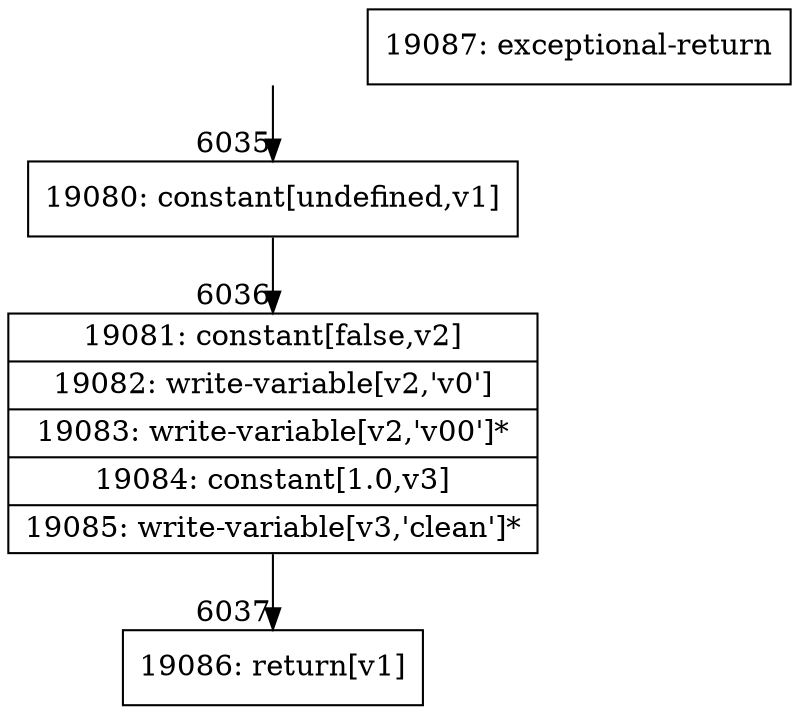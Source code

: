 digraph {
rankdir="TD"
BB_entry562[shape=none,label=""];
BB_entry562 -> BB6035 [tailport=s, headport=n, headlabel="    6035"]
BB6035 [shape=record label="{19080: constant[undefined,v1]}" ] 
BB6035 -> BB6036 [tailport=s, headport=n, headlabel="      6036"]
BB6036 [shape=record label="{19081: constant[false,v2]|19082: write-variable[v2,'v0']|19083: write-variable[v2,'v00']*|19084: constant[1.0,v3]|19085: write-variable[v3,'clean']*}" ] 
BB6036 -> BB6037 [tailport=s, headport=n, headlabel="      6037"]
BB6037 [shape=record label="{19086: return[v1]}" ] 
BB6038 [shape=record label="{19087: exceptional-return}" ] 
//#$~ 3534
}
